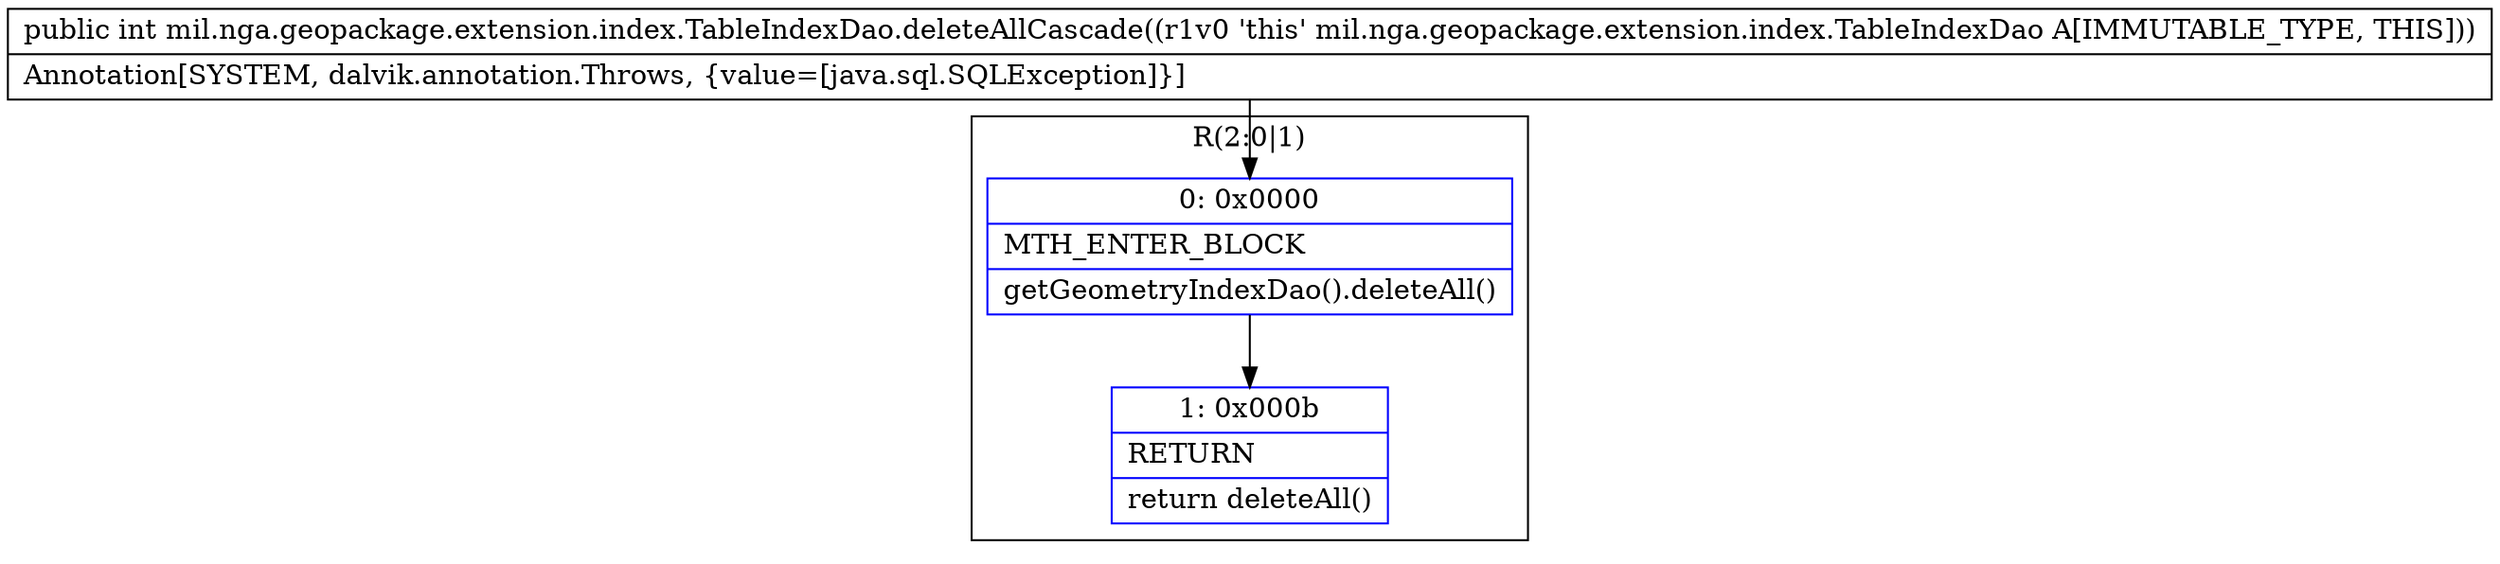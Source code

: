 digraph "CFG formil.nga.geopackage.extension.index.TableIndexDao.deleteAllCascade()I" {
subgraph cluster_Region_2113634712 {
label = "R(2:0|1)";
node [shape=record,color=blue];
Node_0 [shape=record,label="{0\:\ 0x0000|MTH_ENTER_BLOCK\l|getGeometryIndexDao().deleteAll()\l}"];
Node_1 [shape=record,label="{1\:\ 0x000b|RETURN\l|return deleteAll()\l}"];
}
MethodNode[shape=record,label="{public int mil.nga.geopackage.extension.index.TableIndexDao.deleteAllCascade((r1v0 'this' mil.nga.geopackage.extension.index.TableIndexDao A[IMMUTABLE_TYPE, THIS]))  | Annotation[SYSTEM, dalvik.annotation.Throws, \{value=[java.sql.SQLException]\}]\l}"];
MethodNode -> Node_0;
Node_0 -> Node_1;
}

